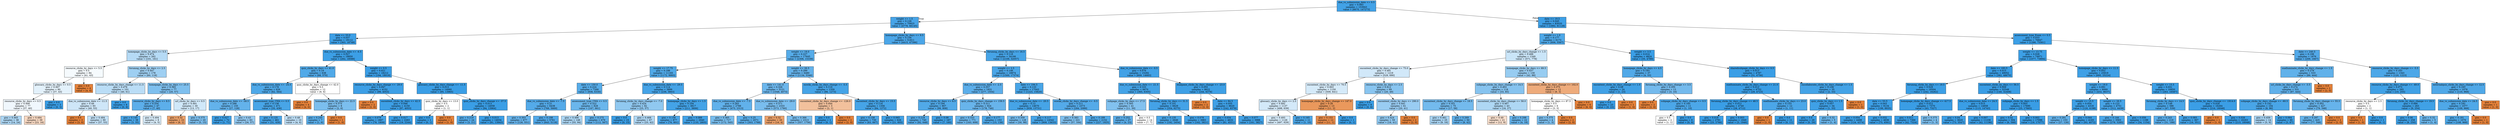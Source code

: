 digraph Tree {
node [shape=box, style="filled", color="black"] ;
0 [label="due_vs_submission_date <= 0.5\ngini = 0.083\nsamples = 153943\nvalue = [6670, 147273]", fillcolor="#399de5f3"] ;
1 [label="weight <= 1.5\ngini = 0.126\nsamples = 70923\nvalue = [4778, 66145]", fillcolor="#399de5ed"] ;
0 -> 1 [labeldistance=2.5, labelangle=45, headlabel="True"] ;
2 [label="date <= 33.0\ngini = 0.037\nsamples = 19112\nvalue = [363, 18749]", fillcolor="#399de5fa"] ;
1 -> 2 ;
3 [label="homepage_clicks_by_days <= 5.5\ngini = 0.474\nsamples = 262\nvalue = [101, 161]", fillcolor="#399de55f"] ;
2 -> 3 ;
4 [label="resource_clicks_by_days <= 5.5\ngini = 0.5\nsamples = 84\nvalue = [41, 43]", fillcolor="#399de50c"] ;
3 -> 4 ;
5 [label="glossary_clicks_by_days <= 0.5\ngini = 0.497\nsamples = 80\nvalue = [37, 43]", fillcolor="#399de524"] ;
4 -> 5 ;
6 [label="resource_clicks_by_days <= 0.5\ngini = 0.499\nsamples = 77\nvalue = [37, 40]", fillcolor="#399de513"] ;
5 -> 6 ;
7 [label="gini = 0.465\nsamples = 38\nvalue = [14, 24]", fillcolor="#399de56a"] ;
6 -> 7 ;
8 [label="gini = 0.484\nsamples = 39\nvalue = [23, 16]", fillcolor="#e581394e"] ;
6 -> 8 ;
9 [label="gini = 0.0\nsamples = 3\nvalue = [0, 3]", fillcolor="#399de5ff"] ;
5 -> 9 ;
10 [label="gini = 0.0\nsamples = 4\nvalue = [4, 0]", fillcolor="#e58139ff"] ;
4 -> 10 ;
11 [label="forumng_clicks_by_days <= 2.5\ngini = 0.447\nsamples = 178\nvalue = [60, 118]", fillcolor="#399de57d"] ;
3 -> 11 ;
12 [label="resource_clicks_by_days_change <= 11.5\ngini = 0.478\nsamples = 101\nvalue = [40, 61]", fillcolor="#399de558"] ;
11 -> 12 ;
13 [label="due_vs_submission_date <= -11.5\ngini = 0.49\nsamples = 93\nvalue = [40, 53]", fillcolor="#399de53f"] ;
12 -> 13 ;
14 [label="gini = 0.0\nsamples = 3\nvalue = [3, 0]", fillcolor="#e58139ff"] ;
13 -> 14 ;
15 [label="gini = 0.484\nsamples = 90\nvalue = [37, 53]", fillcolor="#399de54d"] ;
13 -> 15 ;
16 [label="gini = 0.0\nsamples = 8\nvalue = [0, 8]", fillcolor="#399de5ff"] ;
12 -> 16 ;
17 [label="homepage_clicks_by_days <= 25.5\ngini = 0.385\nsamples = 77\nvalue = [20, 57]", fillcolor="#399de5a6"] ;
11 -> 17 ;
18 [label="resource_clicks_by_days <= 8.5\ngini = 0.254\nsamples = 47\nvalue = [7, 40]", fillcolor="#399de5d2"] ;
17 -> 18 ;
19 [label="gini = 0.145\nsamples = 38\nvalue = [3, 35]", fillcolor="#399de5e9"] ;
18 -> 19 ;
20 [label="gini = 0.494\nsamples = 9\nvalue = [4, 5]", fillcolor="#399de533"] ;
18 -> 20 ;
21 [label="url_clicks_by_days <= 0.5\ngini = 0.491\nsamples = 30\nvalue = [13, 17]", fillcolor="#399de53c"] ;
17 -> 21 ;
22 [label="gini = 0.32\nsamples = 10\nvalue = [8, 2]", fillcolor="#e58139bf"] ;
21 -> 22 ;
23 [label="gini = 0.375\nsamples = 20\nvalue = [5, 15]", fillcolor="#399de5aa"] ;
21 -> 23 ;
24 [label="due_vs_submission_date <= -6.5\ngini = 0.027\nsamples = 18850\nvalue = [262, 18588]", fillcolor="#399de5fb"] ;
2 -> 24 ;
25 [label="quiz_clicks_by_days <= 41.0\ngini = 0.19\nsamples = 638\nvalue = [68, 570]", fillcolor="#399de5e1"] ;
24 -> 25 ;
26 [label="due_vs_submission_date <= -24.5\ngini = 0.178\nsamples = 626\nvalue = [62, 564]", fillcolor="#399de5e3"] ;
25 -> 26 ;
27 [label="due_vs_submission_date <= -58.5\ngini = 0.288\nsamples = 155\nvalue = [27, 128]", fillcolor="#399de5c9"] ;
26 -> 27 ;
28 [label="gini = 0.027\nsamples = 72\nvalue = [1, 71]", fillcolor="#399de5fb"] ;
27 -> 28 ;
29 [label="gini = 0.43\nsamples = 83\nvalue = [26, 57]", fillcolor="#399de58b"] ;
27 -> 29 ;
30 [label="assessment_type_CMA <= 0.5\ngini = 0.138\nsamples = 471\nvalue = [35, 436]", fillcolor="#399de5eb"] ;
26 -> 30 ;
31 [label="gini = 0.125\nsamples = 461\nvalue = [31, 430]", fillcolor="#399de5ed"] ;
30 -> 31 ;
32 [label="gini = 0.48\nsamples = 10\nvalue = [4, 6]", fillcolor="#399de555"] ;
30 -> 32 ;
33 [label="quiz_clicks_by_days_change <= 42.0\ngini = 0.5\nsamples = 12\nvalue = [6, 6]", fillcolor="#e5813900"] ;
25 -> 33 ;
34 [label="gini = 0.0\nsamples = 4\nvalue = [4, 0]", fillcolor="#e58139ff"] ;
33 -> 34 ;
35 [label="homepage_clicks_by_days <= 22.5\ngini = 0.375\nsamples = 8\nvalue = [2, 6]", fillcolor="#399de5aa"] ;
33 -> 35 ;
36 [label="gini = 0.245\nsamples = 7\nvalue = [1, 6]", fillcolor="#399de5d4"] ;
35 -> 36 ;
37 [label="gini = 0.0\nsamples = 1\nvalue = [1, 0]", fillcolor="#e58139ff"] ;
35 -> 37 ;
38 [label="weight <= 0.5\ngini = 0.021\nsamples = 18212\nvalue = [194, 18018]", fillcolor="#399de5fc"] ;
24 -> 38 ;
39 [label="resource_clicks_by_days_change <= -29.0\ngini = 0.047\nsamples = 4152\nvalue = [99, 4053]", fillcolor="#399de5f9"] ;
38 -> 39 ;
40 [label="gini = 0.0\nsamples = 2\nvalue = [2, 0]", fillcolor="#e58139ff"] ;
39 -> 40 ;
41 [label="oucontent_clicks_by_days <= 42.5\ngini = 0.046\nsamples = 4150\nvalue = [97, 4053]", fillcolor="#399de5f9"] ;
39 -> 41 ;
42 [label="gini = 0.079\nsamples = 1887\nvalue = [78, 1809]", fillcolor="#399de5f4"] ;
41 -> 42 ;
43 [label="gini = 0.017\nsamples = 2263\nvalue = [19, 2244]", fillcolor="#399de5fd"] ;
41 -> 43 ;
44 [label="glossary_clicks_by_days_change <= -11.5\ngini = 0.013\nsamples = 14060\nvalue = [95, 13965]", fillcolor="#399de5fd"] ;
38 -> 44 ;
45 [label="quiz_clicks_by_days <= 13.0\ngini = 0.5\nsamples = 2\nvalue = [1, 1]", fillcolor="#e5813900"] ;
44 -> 45 ;
46 [label="gini = 0.0\nsamples = 1\nvalue = [0, 1]", fillcolor="#399de5ff"] ;
45 -> 46 ;
47 [label="gini = 0.0\nsamples = 1\nvalue = [1, 0]", fillcolor="#e58139ff"] ;
45 -> 47 ;
48 [label="quiz_clicks_by_days_change <= -37.5\ngini = 0.013\nsamples = 14058\nvalue = [94, 13964]", fillcolor="#399de5fd"] ;
44 -> 48 ;
49 [label="gini = 0.219\nsamples = 24\nvalue = [3, 21]", fillcolor="#399de5db"] ;
48 -> 49 ;
50 [label="gini = 0.013\nsamples = 14034\nvalue = [91, 13943]", fillcolor="#399de5fd"] ;
48 -> 50 ;
51 [label="homepage_clicks_by_days <= 9.5\ngini = 0.156\nsamples = 51811\nvalue = [4415, 47396]", fillcolor="#399de5e7"] ;
1 -> 51 ;
52 [label="weight <= 19.0\ngini = 0.227\nsamples = 17645\nvalue = [2306, 15339]", fillcolor="#399de5d9"] ;
51 -> 52 ;
53 [label="weight <= 17.75\ngini = 0.188\nsamples = 11165\nvalue = [1172, 9993]", fillcolor="#399de5e1"] ;
52 -> 53 ;
54 [label="date <= 150.0\ngini = 0.224\nsamples = 7266\nvalue = [936, 6330]", fillcolor="#399de5d9"] ;
53 -> 54 ;
55 [label="due_vs_submission_date <= -7.5\ngini = 0.21\nsamples = 6438\nvalue = [769, 5669]", fillcolor="#399de5dc"] ;
54 -> 55 ;
56 [label="gini = 0.303\nsamples = 677\nvalue = [126, 551]", fillcolor="#399de5c5"] ;
55 -> 56 ;
57 [label="gini = 0.198\nsamples = 5761\nvalue = [643, 5118]", fillcolor="#399de5df"] ;
55 -> 57 ;
58 [label="assessment_type_CMA <= 0.5\ngini = 0.322\nsamples = 828\nvalue = [167, 661]", fillcolor="#399de5bf"] ;
54 -> 58 ;
59 [label="gini = 0.466\nsamples = 149\nvalue = [55, 94]", fillcolor="#399de56a"] ;
58 -> 59 ;
60 [label="gini = 0.275\nsamples = 679\nvalue = [112, 567]", fillcolor="#399de5cd"] ;
58 -> 60 ;
61 [label="due_vs_submission_date <= -29.5\ngini = 0.114\nsamples = 3899\nvalue = [236, 3663]", fillcolor="#399de5ef"] ;
53 -> 61 ;
62 [label="forumng_clicks_by_days_change <= -7.0\ngini = 0.424\nsamples = 82\nvalue = [25, 57]", fillcolor="#399de58f"] ;
61 -> 62 ;
63 [label="gini = 0.0\nsamples = 15\nvalue = [0, 15]", fillcolor="#399de5ff"] ;
62 -> 63 ;
64 [label="gini = 0.468\nsamples = 67\nvalue = [25, 42]", fillcolor="#399de567"] ;
62 -> 64 ;
65 [label="homepage_clicks_by_days <= 1.5\ngini = 0.104\nsamples = 3817\nvalue = [211, 3606]", fillcolor="#399de5f0"] ;
61 -> 65 ;
66 [label="gini = 0.158\nsamples = 877\nvalue = [76, 801]", fillcolor="#399de5e7"] ;
65 -> 66 ;
67 [label="gini = 0.088\nsamples = 2940\nvalue = [135, 2805]", fillcolor="#399de5f3"] ;
65 -> 67 ;
68 [label="weight <= 26.5\ngini = 0.289\nsamples = 6480\nvalue = [1134, 5346]", fillcolor="#399de5c9"] ;
52 -> 68 ;
69 [label="date <= 141.0\ngini = 0.326\nsamples = 5121\nvalue = [1048, 4073]", fillcolor="#399de5bd"] ;
68 -> 69 ;
70 [label="due_vs_submission_date <= -7.5\ngini = 0.283\nsamples = 2788\nvalue = [475, 2313]", fillcolor="#399de5cb"] ;
69 -> 70 ;
71 [label="gini = 0.365\nsamples = 717\nvalue = [172, 545]", fillcolor="#399de5af"] ;
70 -> 71 ;
72 [label="gini = 0.25\nsamples = 2071\nvalue = [303, 1768]", fillcolor="#399de5d3"] ;
70 -> 72 ;
73 [label="due_vs_submission_date <= -29.0\ngini = 0.371\nsamples = 2333\nvalue = [573, 1760]", fillcolor="#399de5ac"] ;
69 -> 73 ;
74 [label="gini = 0.32\nsamples = 20\nvalue = [16, 4]", fillcolor="#e58139bf"] ;
73 -> 74 ;
75 [label="gini = 0.366\nsamples = 2313\nvalue = [557, 1756]", fillcolor="#399de5ae"] ;
73 -> 75 ;
76 [label="ouwiki_clicks_by_days_change <= -5.5\ngini = 0.119\nsamples = 1359\nvalue = [86, 1273]", fillcolor="#399de5ee"] ;
68 -> 76 ;
77 [label="oucontent_clicks_by_days_change <= -126.0\ngini = 0.444\nsamples = 3\nvalue = [2, 1]", fillcolor="#e581397f"] ;
76 -> 77 ;
78 [label="gini = 0.0\nsamples = 1\nvalue = [0, 1]", fillcolor="#399de5ff"] ;
77 -> 78 ;
79 [label="gini = 0.0\nsamples = 2\nvalue = [2, 0]", fillcolor="#e58139ff"] ;
77 -> 79 ;
80 [label="oucontent_clicks_by_days <= 15.5\ngini = 0.116\nsamples = 1356\nvalue = [84, 1272]", fillcolor="#399de5ee"] ;
76 -> 80 ;
81 [label="gini = 0.158\nsamples = 730\nvalue = [63, 667]", fillcolor="#399de5e7"] ;
80 -> 81 ;
82 [label="gini = 0.065\nsamples = 626\nvalue = [21, 605]", fillcolor="#399de5f6"] ;
80 -> 82 ;
83 [label="forumng_clicks_by_days <= 16.5\ngini = 0.116\nsamples = 34166\nvalue = [2109, 32057]", fillcolor="#399de5ee"] ;
51 -> 83 ;
84 [label="weight <= 2.5\ngini = 0.146\nsamples = 18874\nvalue = [1500, 17374]", fillcolor="#399de5e9"] ;
83 -> 84 ;
85 [label="due_vs_submission_date <= -2.5\ngini = 0.257\nsamples = 1831\nvalue = [277, 1554]", fillcolor="#399de5d2"] ;
84 -> 85 ;
86 [label="resource_clicks_by_days <= 8.5\ngini = 0.194\nsamples = 907\nvalue = [99, 808]", fillcolor="#399de5e0"] ;
85 -> 86 ;
87 [label="gini = 0.218\nsamples = 740\nvalue = [92, 648]", fillcolor="#399de5db"] ;
86 -> 87 ;
88 [label="gini = 0.08\nsamples = 167\nvalue = [7, 160]", fillcolor="#399de5f4"] ;
86 -> 88 ;
89 [label="quiz_clicks_by_days_change <= 159.5\ngini = 0.311\nsamples = 924\nvalue = [178, 746]", fillcolor="#399de5c2"] ;
85 -> 89 ;
90 [label="gini = 0.333\nsamples = 771\nvalue = [163, 608]", fillcolor="#399de5bb"] ;
89 -> 90 ;
91 [label="gini = 0.177\nsamples = 153\nvalue = [15, 138]", fillcolor="#399de5e3"] ;
89 -> 91 ;
92 [label="date <= 194.5\ngini = 0.133\nsamples = 17043\nvalue = [1223, 15820]", fillcolor="#399de5eb"] ;
84 -> 92 ;
93 [label="due_vs_submission_date <= -20.5\ngini = 0.12\nsamples = 14670\nvalue = [939, 13731]", fillcolor="#399de5ee"] ;
92 -> 93 ;
94 [label="gini = 0.359\nsamples = 128\nvalue = [30, 98]", fillcolor="#399de5b1"] ;
93 -> 94 ;
95 [label="gini = 0.117\nsamples = 14542\nvalue = [909, 13633]", fillcolor="#399de5ee"] ;
93 -> 95 ;
96 [label="ouwiki_clicks_by_days_change <= -0.5\ngini = 0.211\nsamples = 2373\nvalue = [284, 2089]", fillcolor="#399de5dc"] ;
92 -> 96 ;
97 [label="gini = 0.383\nsamples = 221\nvalue = [57, 164]", fillcolor="#399de5a6"] ;
96 -> 97 ;
98 [label="gini = 0.189\nsamples = 2152\nvalue = [227, 1925]", fillcolor="#399de5e1"] ;
96 -> 98 ;
99 [label="due_vs_submission_date <= -0.5\ngini = 0.076\nsamples = 15292\nvalue = [609, 14683]", fillcolor="#399de5f4"] ;
83 -> 99 ;
100 [label="due_vs_submission_date <= -21.5\ngini = 0.103\nsamples = 6670\nvalue = [365, 6305]", fillcolor="#399de5f0"] ;
99 -> 100 ;
101 [label="subpage_clicks_by_days <= 17.5\ngini = 0.393\nsamples = 41\nvalue = [11, 30]", fillcolor="#399de5a1"] ;
100 -> 101 ;
102 [label="gini = 0.252\nsamples = 27\nvalue = [4, 23]", fillcolor="#399de5d3"] ;
101 -> 102 ;
103 [label="gini = 0.5\nsamples = 14\nvalue = [7, 7]", fillcolor="#e5813900"] ;
101 -> 103 ;
104 [label="forumng_clicks_by_days <= 31.5\ngini = 0.101\nsamples = 6629\nvalue = [354, 6275]", fillcolor="#399de5f1"] ;
100 -> 104 ;
105 [label="gini = 0.135\nsamples = 2646\nvalue = [192, 2454]", fillcolor="#399de5eb"] ;
104 -> 105 ;
106 [label="gini = 0.078\nsamples = 3983\nvalue = [162, 3821]", fillcolor="#399de5f4"] ;
104 -> 106 ;
107 [label="dualpane_clicks_by_days_change <= -23.0\ngini = 0.055\nsamples = 8622\nvalue = [244, 8378]", fillcolor="#399de5f8"] ;
99 -> 107 ;
108 [label="gini = 0.0\nsamples = 2\nvalue = [2, 0]", fillcolor="#e58139ff"] ;
107 -> 108 ;
109 [label="date <= 84.5\ngini = 0.055\nsamples = 8620\nvalue = [242, 8378]", fillcolor="#399de5f8"] ;
107 -> 109 ;
110 [label="gini = 0.034\nsamples = 4632\nvalue = [81, 4551]", fillcolor="#399de5fa"] ;
109 -> 110 ;
111 [label="gini = 0.077\nsamples = 3988\nvalue = [161, 3827]", fillcolor="#399de5f4"] ;
109 -> 111 ;
112 [label="date <= 19.5\ngini = 0.045\nsamples = 83020\nvalue = [1892, 81128]", fillcolor="#399de5f9"] ;
0 -> 112 [labeldistance=2.5, labelangle=-45, headlabel="False"] ;
113 [label="weight <= 1.0\ngini = 0.177\nsamples = 6173\nvalue = [606, 5567]", fillcolor="#399de5e3"] ;
112 -> 113 ;
114 [label="url_clicks_by_days_change <= 1.5\ngini = 0.488\nsamples = 1349\nvalue = [571, 778]", fillcolor="#399de544"] ;
113 -> 114 ;
115 [label="oucontent_clicks_by_days_change <= 75.0\ngini = 0.491\nsamples = 1219\nvalue = [529, 690]", fillcolor="#399de53b"] ;
114 -> 115 ;
116 [label="oucontent_clicks_by_days <= 70.5\ngini = 0.493\nsamples = 1150\nvalue = [509, 641]", fillcolor="#399de535"] ;
115 -> 116 ;
117 [label="glossary_clicks_by_days <= 2.5\ngini = 0.492\nsamples = 1137\nvalue = [498, 639]", fillcolor="#399de538"] ;
116 -> 117 ;
118 [label="gini = 0.493\nsamples = 1126\nvalue = [497, 629]", fillcolor="#399de536"] ;
117 -> 118 ;
119 [label="gini = 0.165\nsamples = 11\nvalue = [1, 10]", fillcolor="#399de5e6"] ;
117 -> 119 ;
120 [label="homepage_clicks_by_days_change <= 147.0\ngini = 0.26\nsamples = 13\nvalue = [11, 2]", fillcolor="#e58139d1"] ;
116 -> 120 ;
121 [label="gini = 0.153\nsamples = 12\nvalue = [11, 1]", fillcolor="#e58139e8"] ;
120 -> 121 ;
122 [label="gini = 0.0\nsamples = 1\nvalue = [0, 1]", fillcolor="#399de5ff"] ;
120 -> 122 ;
123 [label="resource_clicks_by_days <= 2.5\ngini = 0.412\nsamples = 69\nvalue = [20, 49]", fillcolor="#399de597"] ;
115 -> 123 ;
124 [label="gini = 0.0\nsamples = 8\nvalue = [0, 8]", fillcolor="#399de5ff"] ;
123 -> 124 ;
125 [label="oucontent_clicks_by_days <= 290.0\ngini = 0.441\nsamples = 61\nvalue = [20, 41]", fillcolor="#399de583"] ;
123 -> 125 ;
126 [label="gini = 0.424\nsamples = 59\nvalue = [18, 41]", fillcolor="#399de58f"] ;
125 -> 126 ;
127 [label="gini = 0.0\nsamples = 2\nvalue = [2, 0]", fillcolor="#e58139ff"] ;
125 -> 127 ;
128 [label="homepage_clicks_by_days <= 69.5\ngini = 0.437\nsamples = 130\nvalue = [42, 88]", fillcolor="#399de585"] ;
114 -> 128 ;
129 [label="subpage_clicks_by_days_change <= 14.5\ngini = 0.403\nsamples = 118\nvalue = [33, 85]", fillcolor="#399de59c"] ;
128 -> 129 ;
130 [label="oucontent_clicks_by_days_change <= 18.5\ngini = 0.351\nsamples = 75\nvalue = [17, 58]", fillcolor="#399de5b4"] ;
129 -> 130 ;
131 [label="gini = 0.461\nsamples = 25\nvalue = [9, 16]", fillcolor="#399de570"] ;
130 -> 131 ;
132 [label="gini = 0.269\nsamples = 50\nvalue = [8, 42]", fillcolor="#399de5ce"] ;
130 -> 132 ;
133 [label="oucontent_clicks_by_days_change <= 58.0\ngini = 0.467\nsamples = 43\nvalue = [16, 27]", fillcolor="#399de568"] ;
129 -> 133 ;
134 [label="gini = 0.49\nsamples = 21\nvalue = [12, 9]", fillcolor="#e5813940"] ;
133 -> 134 ;
135 [label="gini = 0.298\nsamples = 22\nvalue = [4, 18]", fillcolor="#399de5c6"] ;
133 -> 135 ;
136 [label="oucontent_clicks_by_days_change <= 102.0\ngini = 0.375\nsamples = 12\nvalue = [9, 3]", fillcolor="#e58139aa"] ;
128 -> 136 ;
137 [label="homepage_clicks_by_days <= 87.5\ngini = 0.5\nsamples = 6\nvalue = [3, 3]", fillcolor="#e5813900"] ;
136 -> 137 ;
138 [label="gini = 0.375\nsamples = 4\nvalue = [1, 3]", fillcolor="#399de5aa"] ;
137 -> 138 ;
139 [label="gini = 0.0\nsamples = 2\nvalue = [2, 0]", fillcolor="#e58139ff"] ;
137 -> 139 ;
140 [label="gini = 0.0\nsamples = 6\nvalue = [6, 0]", fillcolor="#e58139ff"] ;
136 -> 140 ;
141 [label="weight <= 3.5\ngini = 0.014\nsamples = 4824\nvalue = [35, 4789]", fillcolor="#399de5fd"] ;
113 -> 141 ;
142 [label="homepage_clicks_by_days <= 4.5\ngini = 0.193\nsamples = 37\nvalue = [4, 33]", fillcolor="#399de5e0"] ;
141 -> 142 ;
143 [label="oucontent_clicks_by_days_change <= 1.0\ngini = 0.08\nsamples = 24\nvalue = [1, 23]", fillcolor="#399de5f4"] ;
142 -> 143 ;
144 [label="gini = 0.0\nsamples = 23\nvalue = [0, 23]", fillcolor="#399de5ff"] ;
143 -> 144 ;
145 [label="gini = 0.0\nsamples = 1\nvalue = [1, 0]", fillcolor="#e58139ff"] ;
143 -> 145 ;
146 [label="forumng_clicks_by_days_change <= 3.5\ngini = 0.355\nsamples = 13\nvalue = [3, 10]", fillcolor="#399de5b3"] ;
142 -> 146 ;
147 [label="gini = 0.0\nsamples = 2\nvalue = [2, 0]", fillcolor="#e58139ff"] ;
146 -> 147 ;
148 [label="subpage_clicks_by_days_change <= 0.5\ngini = 0.165\nsamples = 11\nvalue = [1, 10]", fillcolor="#399de5e6"] ;
146 -> 148 ;
149 [label="gini = 0.5\nsamples = 2\nvalue = [1, 1]", fillcolor="#e5813900"] ;
148 -> 149 ;
150 [label="gini = 0.0\nsamples = 9\nvalue = [0, 9]", fillcolor="#399de5ff"] ;
148 -> 150 ;
151 [label="sharedsubpage_clicks_by_days <= 0.5\ngini = 0.013\nsamples = 4787\nvalue = [31, 4756]", fillcolor="#399de5fd"] ;
141 -> 151 ;
152 [label="ouelluminate_clicks_by_days_change <= 21.0\ngini = 0.012\nsamples = 4752\nvalue = [29, 4723]", fillcolor="#399de5fd"] ;
151 -> 152 ;
153 [label="forumng_clicks_by_days_change <= 48.5\ngini = 0.012\nsamples = 4740\nvalue = [28, 4712]", fillcolor="#399de5fd"] ;
152 -> 153 ;
154 [label="gini = 0.018\nsamples = 2791\nvalue = [25, 2766]", fillcolor="#399de5fd"] ;
153 -> 154 ;
155 [label="gini = 0.003\nsamples = 1949\nvalue = [3, 1946]", fillcolor="#399de5ff"] ;
153 -> 155 ;
156 [label="ouelluminate_clicks_by_days <= 23.0\ngini = 0.153\nsamples = 12\nvalue = [1, 11]", fillcolor="#399de5e8"] ;
152 -> 156 ;
157 [label="gini = 0.0\nsamples = 1\nvalue = [1, 0]", fillcolor="#e58139ff"] ;
156 -> 157 ;
158 [label="gini = 0.0\nsamples = 11\nvalue = [0, 11]", fillcolor="#399de5ff"] ;
156 -> 158 ;
159 [label="oucollaborate_clicks_by_days_change <= 1.5\ngini = 0.108\nsamples = 35\nvalue = [2, 33]", fillcolor="#399de5f0"] ;
151 -> 159 ;
160 [label="quiz_clicks_by_days <= 1.5\ngini = 0.057\nsamples = 34\nvalue = [1, 33]", fillcolor="#399de5f7"] ;
159 -> 160 ;
161 [label="gini = 0.0\nsamples = 29\nvalue = [0, 29]", fillcolor="#399de5ff"] ;
160 -> 161 ;
162 [label="gini = 0.32\nsamples = 5\nvalue = [1, 4]", fillcolor="#399de5bf"] ;
160 -> 162 ;
163 [label="gini = 0.0\nsamples = 1\nvalue = [1, 0]", fillcolor="#e58139ff"] ;
159 -> 163 ;
164 [label="assessment_type_Exam <= 0.5\ngini = 0.033\nsamples = 76847\nvalue = [1286, 75561]", fillcolor="#399de5fb"] ;
112 -> 164 ;
165 [label="weight <= 13.75\ngini = 0.028\nsamples = 74971\nvalue = [1077, 73894]", fillcolor="#399de5fb"] ;
164 -> 165 ;
166 [label="date <= 183.5\ngini = 0.015\nsamples = 49052\nvalue = [382, 48670]", fillcolor="#399de5fd"] ;
165 -> 166 ;
167 [label="forumng_clicks_by_days <= 19.5\ngini = 0.029\nsamples = 16504\nvalue = [242, 16262]", fillcolor="#399de5fb"] ;
166 -> 167 ;
168 [label="date <= 53.5\ngini = 0.043\nsamples = 9134\nvalue = [199, 8935]", fillcolor="#399de5f9"] ;
167 -> 168 ;
169 [label="gini = 0.054\nsamples = 4498\nvalue = [124, 4374]", fillcolor="#399de5f8"] ;
168 -> 169 ;
170 [label="gini = 0.032\nsamples = 4636\nvalue = [75, 4561]", fillcolor="#399de5fb"] ;
168 -> 170 ;
171 [label="homepage_clicks_by_days_change <= 417.5\ngini = 0.012\nsamples = 7370\nvalue = [43, 7327]", fillcolor="#399de5fe"] ;
167 -> 171 ;
172 [label="gini = 0.011\nsamples = 7366\nvalue = [42, 7324]", fillcolor="#399de5fe"] ;
171 -> 172 ;
173 [label="gini = 0.375\nsamples = 4\nvalue = [1, 3]", fillcolor="#399de5aa"] ;
171 -> 173 ;
174 [label="oucontent_clicks_by_days <= 56.5\ngini = 0.009\nsamples = 32548\nvalue = [140, 32408]", fillcolor="#399de5fe"] ;
166 -> 174 ;
175 [label="due_vs_submission_date <= 24.5\ngini = 0.015\nsamples = 14858\nvalue = [115, 14743]", fillcolor="#399de5fd"] ;
174 -> 175 ;
176 [label="gini = 0.04\nsamples = 3620\nvalue = [73, 3547]", fillcolor="#399de5fa"] ;
175 -> 176 ;
177 [label="gini = 0.007\nsamples = 11238\nvalue = [42, 11196]", fillcolor="#399de5fe"] ;
175 -> 177 ;
178 [label="subpage_clicks_by_days <= 1.5\ngini = 0.003\nsamples = 17690\nvalue = [25, 17665]", fillcolor="#399de5ff"] ;
174 -> 178 ;
179 [label="gini = 0.02\nsamples = 594\nvalue = [6, 588]", fillcolor="#399de5fc"] ;
178 -> 179 ;
180 [label="gini = 0.002\nsamples = 17096\nvalue = [19, 17077]", fillcolor="#399de5ff"] ;
178 -> 180 ;
181 [label="homepage_clicks_by_days <= 11.5\ngini = 0.052\nsamples = 25919\nvalue = [695, 25224]", fillcolor="#399de5f8"] ;
165 -> 181 ;
182 [label="weight <= 19.0\ngini = 0.091\nsamples = 9069\nvalue = [432, 8637]", fillcolor="#399de5f2"] ;
181 -> 182 ;
183 [label="weight <= 15.5\ngini = 0.054\nsamples = 4318\nvalue = [120, 4198]", fillcolor="#399de5f8"] ;
182 -> 183 ;
184 [label="gini = 0.291\nsamples = 153\nvalue = [27, 126]", fillcolor="#399de5c8"] ;
183 -> 184 ;
185 [label="gini = 0.044\nsamples = 4165\nvalue = [93, 4072]", fillcolor="#399de5f9"] ;
183 -> 185 ;
186 [label="weight <= 26.5\ngini = 0.123\nsamples = 4751\nvalue = [312, 4439]", fillcolor="#399de5ed"] ;
182 -> 186 ;
187 [label="gini = 0.144\nsamples = 3563\nvalue = [278, 3285]", fillcolor="#399de5e9"] ;
186 -> 187 ;
188 [label="gini = 0.056\nsamples = 1188\nvalue = [34, 1154]", fillcolor="#399de5f7"] ;
186 -> 188 ;
189 [label="weight <= 15.5\ngini = 0.031\nsamples = 16850\nvalue = [263, 16587]", fillcolor="#399de5fb"] ;
181 -> 189 ;
190 [label="forumng_clicks_by_days <= 14.5\ngini = 0.148\nsamples = 586\nvalue = [47, 539]", fillcolor="#399de5e9"] ;
189 -> 190 ;
191 [label="gini = 0.243\nsamples = 219\nvalue = [31, 188]", fillcolor="#399de5d5"] ;
190 -> 191 ;
192 [label="gini = 0.083\nsamples = 367\nvalue = [16, 351]", fillcolor="#399de5f3"] ;
190 -> 192 ;
193 [label="quiz_clicks_by_days_change <= -1914.0\ngini = 0.026\nsamples = 16264\nvalue = [216, 16048]", fillcolor="#399de5fc"] ;
189 -> 193 ;
194 [label="gini = 0.0\nsamples = 1\nvalue = [1, 0]", fillcolor="#e58139ff"] ;
193 -> 194 ;
195 [label="gini = 0.026\nsamples = 16263\nvalue = [215, 16048]", fillcolor="#399de5fc"] ;
193 -> 195 ;
196 [label="date <= 240.5\ngini = 0.198\nsamples = 1876\nvalue = [209, 1667]", fillcolor="#399de5df"] ;
164 -> 196 ;
197 [label="ouelluminate_clicks_by_days_change <= 1.5\ngini = 0.278\nsamples = 533\nvalue = [89, 444]", fillcolor="#399de5cc"] ;
196 -> 197 ;
198 [label="url_clicks_by_days_change <= -3.5\ngini = 0.274\nsamples = 531\nvalue = [87, 444]", fillcolor="#399de5cd"] ;
197 -> 198 ;
199 [label="subpage_clicks_by_days_change <= -60.5\ngini = 0.142\nsamples = 104\nvalue = [8, 96]", fillcolor="#399de5ea"] ;
198 -> 199 ;
200 [label="gini = 0.459\nsamples = 14\nvalue = [5, 9]", fillcolor="#399de571"] ;
199 -> 200 ;
201 [label="gini = 0.064\nsamples = 90\nvalue = [3, 87]", fillcolor="#399de5f6"] ;
199 -> 201 ;
202 [label="forumng_clicks_by_days_change <= 55.5\ngini = 0.302\nsamples = 427\nvalue = [79, 348]", fillcolor="#399de5c5"] ;
198 -> 202 ;
203 [label="gini = 0.297\nsamples = 425\nvalue = [77, 348]", fillcolor="#399de5c7"] ;
202 -> 203 ;
204 [label="gini = 0.0\nsamples = 2\nvalue = [2, 0]", fillcolor="#e58139ff"] ;
202 -> 204 ;
205 [label="gini = 0.0\nsamples = 2\nvalue = [2, 0]", fillcolor="#e58139ff"] ;
197 -> 205 ;
206 [label="resource_clicks_by_days_change <= -5.5\ngini = 0.163\nsamples = 1343\nvalue = [120, 1223]", fillcolor="#399de5e6"] ;
196 -> 206 ;
207 [label="resource_clicks_by_days_change <= -49.0\ngini = 0.073\nsamples = 265\nvalue = [10, 255]", fillcolor="#399de5f5"] ;
206 -> 207 ;
208 [label="resource_clicks_by_days <= 2.5\ngini = 0.5\nsamples = 2\nvalue = [1, 1]", fillcolor="#e5813900"] ;
207 -> 208 ;
209 [label="gini = 0.0\nsamples = 1\nvalue = [1, 0]", fillcolor="#e58139ff"] ;
208 -> 209 ;
210 [label="gini = 0.0\nsamples = 1\nvalue = [0, 1]", fillcolor="#399de5ff"] ;
208 -> 210 ;
211 [label="forumng_clicks_by_days_change <= 19.5\ngini = 0.066\nsamples = 263\nvalue = [9, 254]", fillcolor="#399de5f6"] ;
207 -> 211 ;
212 [label="gini = 0.06\nsamples = 258\nvalue = [8, 250]", fillcolor="#399de5f7"] ;
211 -> 212 ;
213 [label="gini = 0.32\nsamples = 5\nvalue = [1, 4]", fillcolor="#399de5bf"] ;
211 -> 213 ;
214 [label="externalquiz_clicks_by_days_change <= 12.5\ngini = 0.183\nsamples = 1078\nvalue = [110, 968]", fillcolor="#399de5e2"] ;
206 -> 214 ;
215 [label="due_vs_submission_date <= 24.5\ngini = 0.182\nsamples = 1077\nvalue = [109, 968]", fillcolor="#399de5e2"] ;
214 -> 215 ;
216 [label="gini = 0.181\nsamples = 1076\nvalue = [108, 968]", fillcolor="#399de5e3"] ;
215 -> 216 ;
217 [label="gini = 0.0\nsamples = 1\nvalue = [1, 0]", fillcolor="#e58139ff"] ;
215 -> 217 ;
218 [label="gini = 0.0\nsamples = 1\nvalue = [1, 0]", fillcolor="#e58139ff"] ;
214 -> 218 ;
}